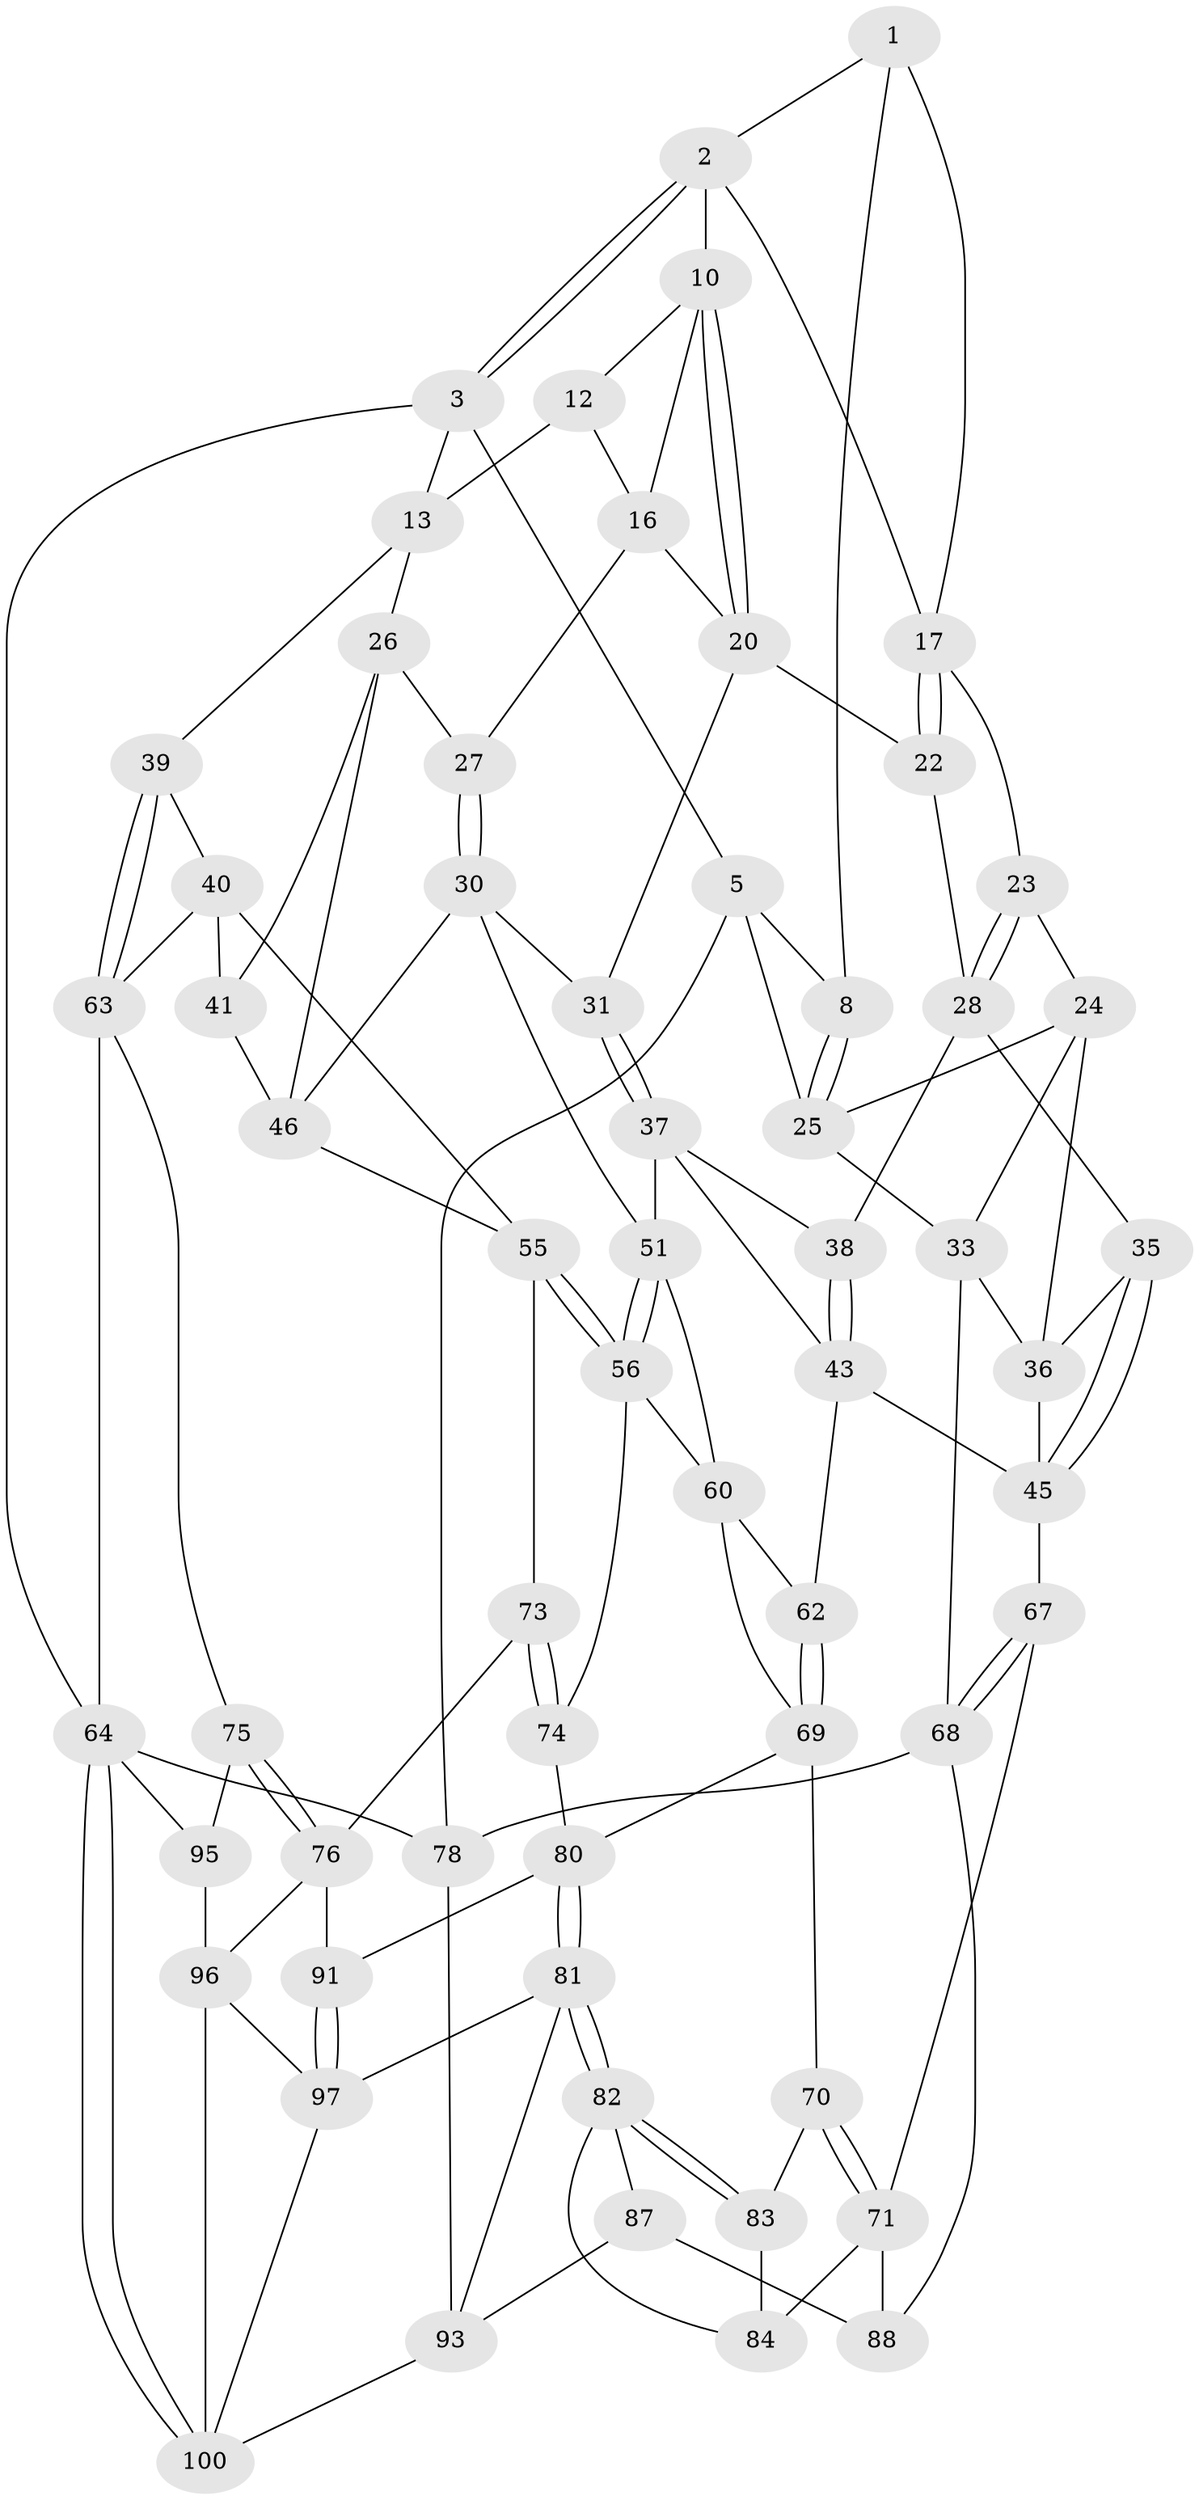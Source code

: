 // original degree distribution, {3: 0.029411764705882353, 5: 0.5588235294117647, 4: 0.20588235294117646, 6: 0.20588235294117646}
// Generated by graph-tools (version 1.1) at 2025/38/02/21/25 10:38:58]
// undirected, 61 vertices, 133 edges
graph export_dot {
graph [start="1"]
  node [color=gray90,style=filled];
  1 [pos="+0.25955681863543684+0",super="+7"];
  2 [pos="+0.4623975141944773+0",super="+9"];
  3 [pos="+0.9847571250509921+0",super="+4"];
  5 [pos="+0+0",super="+6"];
  8 [pos="+0.04424362452983209+0.18746107927554786"];
  10 [pos="+0.4780367646489495+0",super="+11"];
  12 [pos="+0.8765688155274761+0",super="+15"];
  13 [pos="+1+0.25214442062555664",super="+14"];
  16 [pos="+0.7903734592494491+0.14095925969143322",super="+19"];
  17 [pos="+0.3226790830030476+0.1668626429234682",super="+18"];
  20 [pos="+0.5394930311275334+0.13939924149229113",super="+21"];
  22 [pos="+0.32492438748775476+0.2692432701744097"];
  23 [pos="+0.18623835221602794+0.27490155438714176"];
  24 [pos="+0.15052076647416382+0.3040020203778494",super="+32"];
  25 [pos="+0.031057804341975255+0.19714986095398632",super="+29"];
  26 [pos="+0.8120062784945388+0.30704003444033207",super="+42"];
  27 [pos="+0.650393073540876+0.32656052240456335"];
  28 [pos="+0.3205616267342499+0.27311701601010935",super="+34"];
  30 [pos="+0.6314180731939621+0.3604837801942344",super="+47"];
  31 [pos="+0.4331159276869487+0.35848515148252996"];
  33 [pos="+0+0.4471384540072002",super="+49"];
  35 [pos="+0.22034972605432088+0.3790898609712207"];
  36 [pos="+0.19032449426771872+0.3774273859555247",super="+48"];
  37 [pos="+0.41917447045269035+0.41096205934692015",super="+53"];
  38 [pos="+0.2825971058532908+0.39650092384866353"];
  39 [pos="+1+0.386545048471023"];
  40 [pos="+0.8916108437326196+0.45342536301525826",super="+57"];
  41 [pos="+0.8543867827197937+0.43458878740419804"];
  43 [pos="+0.34779071483981844+0.5762816325843816",super="+44"];
  45 [pos="+0.2735931677417256+0.5673034306411268",super="+50"];
  46 [pos="+0.6967254932478366+0.4651876004142292",super="+54"];
  51 [pos="+0.5670174158566926+0.4953841086750586",super="+52"];
  55 [pos="+0.7401882881483094+0.5870282408738278",super="+58"];
  56 [pos="+0.7013588762575894+0.6151596984766573",super="+59"];
  60 [pos="+0.6043239245197476+0.7035381964889795",super="+61"];
  62 [pos="+0.33597794641329953+0.6014875573592263"];
  63 [pos="+1+0.7460170049784957",super="+66"];
  64 [pos="+1+1",super="+65"];
  67 [pos="+0.09765288645596004+0.7127589388072402"];
  68 [pos="+0+0.680322274524432",super="+77"];
  69 [pos="+0.33429437743749785+0.6249318576222854",super="+79"];
  70 [pos="+0.32931393471201553+0.6307533479351174"];
  71 [pos="+0.16485229180971933+0.7411997193302032",super="+72"];
  73 [pos="+0.8213799147731515+0.7269035460359379"];
  74 [pos="+0.6352964741606281+0.7421508472193069"];
  75 [pos="+1+0.7750448574572663"];
  76 [pos="+0.8643193176560716+0.7830033184657208",super="+90"];
  78 [pos="+0+1"];
  80 [pos="+0.4246597714639255+0.8046670345772037",super="+86"];
  81 [pos="+0.39805636724078136+0.8636413500203234",super="+92"];
  82 [pos="+0.2960569593115234+0.807197849073063",super="+85"];
  83 [pos="+0.29486131551935874+0.7836290489177042"];
  84 [pos="+0.18680513730837917+0.7544019577020226"];
  87 [pos="+0.2605087964471124+0.8358339098675391",super="+94"];
  88 [pos="+0.13995300776698064+0.7973053804836677",super="+89"];
  91 [pos="+0.6396279934124106+0.7940034481468471"];
  93 [pos="+0.2536075319537562+1",super="+102"];
  95 [pos="+0.8304884053362895+0.9131809311323947"];
  96 [pos="+0.8159194315192025+0.9078239794775766",super="+99"];
  97 [pos="+0.6424883074098289+0.843817509097691",super="+98"];
  100 [pos="+0.6918653225190348+1",super="+101"];
  1 -- 2;
  1 -- 8;
  1 -- 17;
  2 -- 3;
  2 -- 3;
  2 -- 17;
  2 -- 10;
  3 -- 64;
  3 -- 5;
  3 -- 13;
  5 -- 78;
  5 -- 25;
  5 -- 8;
  8 -- 25;
  8 -- 25;
  10 -- 20;
  10 -- 20;
  10 -- 16;
  10 -- 12;
  12 -- 16;
  12 -- 13;
  13 -- 39;
  13 -- 26;
  16 -- 27;
  16 -- 20;
  17 -- 22;
  17 -- 22;
  17 -- 23;
  20 -- 22;
  20 -- 31;
  22 -- 28;
  23 -- 24;
  23 -- 28;
  23 -- 28;
  24 -- 25;
  24 -- 33;
  24 -- 36;
  25 -- 33;
  26 -- 27;
  26 -- 41;
  26 -- 46;
  27 -- 30;
  27 -- 30;
  28 -- 35;
  28 -- 38;
  30 -- 31;
  30 -- 46;
  30 -- 51;
  31 -- 37;
  31 -- 37;
  33 -- 36;
  33 -- 68;
  35 -- 36;
  35 -- 45;
  35 -- 45;
  36 -- 45;
  37 -- 38;
  37 -- 51;
  37 -- 43;
  38 -- 43;
  38 -- 43;
  39 -- 40;
  39 -- 63;
  39 -- 63;
  40 -- 41;
  40 -- 63;
  40 -- 55;
  41 -- 46;
  43 -- 45;
  43 -- 62;
  45 -- 67;
  46 -- 55;
  51 -- 56;
  51 -- 56;
  51 -- 60;
  55 -- 56;
  55 -- 56;
  55 -- 73;
  56 -- 74;
  56 -- 60;
  60 -- 62;
  60 -- 69;
  62 -- 69;
  62 -- 69;
  63 -- 75;
  63 -- 64;
  64 -- 100;
  64 -- 100;
  64 -- 78;
  64 -- 95;
  67 -- 68;
  67 -- 68;
  67 -- 71;
  68 -- 78;
  68 -- 88;
  69 -- 70;
  69 -- 80;
  70 -- 71;
  70 -- 71;
  70 -- 83;
  71 -- 84;
  71 -- 88;
  73 -- 74;
  73 -- 74;
  73 -- 76;
  74 -- 80;
  75 -- 76;
  75 -- 76;
  75 -- 95;
  76 -- 96;
  76 -- 91;
  78 -- 93;
  80 -- 81;
  80 -- 81;
  80 -- 91;
  81 -- 82;
  81 -- 82;
  81 -- 93;
  81 -- 97;
  82 -- 83;
  82 -- 83;
  82 -- 84;
  82 -- 87;
  83 -- 84;
  87 -- 88 [weight=2];
  87 -- 93;
  91 -- 97;
  91 -- 97;
  93 -- 100;
  95 -- 96;
  96 -- 97;
  96 -- 100;
  97 -- 100;
}
